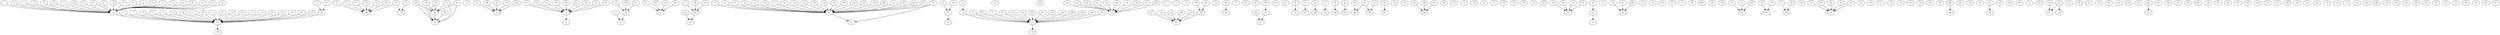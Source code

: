 digraph G {

    graph [fontsize=10 fontname="Verdana"];
    node [fontsize=10 fontname="Verdana"];
1;
2;
3;
4;
5;
6;
7;
8;
9;
10;
11;
12;
13;
14;
15;
16;
17;
18;
19;
20;
21;
22;
23;
24;
25;
26;
27;
28;
29;
30;
31;
32;
33;
34;
35;
36;
37;
38;
39;
40;
41;
42;
43;
44;
45;
46;
47;
48;
49;
50;
51;
52;
53;
54;
55;
56;
57;
58;
59;
60;
61;
62;
63;
64;
65;
66;
67;
68;
69;
70;
71;
72;
73;
74;
75;
76;
77;
78;
79;
80;
81;
82;
83;
84;
85;
86;
87;
88;
89;
90;
91;
92;
93;
94;
95;
96;
97;
98;
99;
100;
101;
102;
103;
104;
105;
106;
107;
108;
109;
110;
111;
112;
113;
114;
115;
116;
117;
118;
119;
120;
121;
122;
123;
124;
125;
126;
127;
128;
129;
130;
131;
132;
133;
134;
135;
136;
137;
138;
139;
140;
141;
142;
143;
144;
145;
146;
147;
148;
149;
150;
151;
152;
153;
154;
155;
156;
157;
158;
159;
160;
161;
162;
163;
164;
165;
166;
167;
168;
169;
170;
171;
172;
173;
174;
175;
176;
177;
178;
179;
180;
181;
182;
183;
184;
185;
186;
187;
188;
189;
190;
191;
192;
193;
194;
195;
196;
197;
198;
199;
200;
201;
202;
203;
204;
205;
206;
207;
208;
209;
210;
211;
212;
213;
214;
215;
216;
217;
218;
219;
220;
221;
222;
223;
224;
225;
226;
227;
228;
229;
230;
231;
232;
233;
234;
235;
236;
237;
238;
239;
240;
241;
242;
243;
244;
245;
246;
247;
248;
249;
250;
251;
252;
253;
254;
255;
256;
257;
258;
259;
260;
261;
262;
263;
264;
265;
266;
267;
268;
269;
270;
271;
272;
273;
274;
275;
276;
277;
278;
279;
280;
281;
282;
283;
284;
285;
286;
287;
288;
289;
290;
291;
292;
293;
294;
295;
296;
297;
298;
299;
300;
301;
302;
303;
304;
305;
306;
307;
308;
309;
310;
311;
312;
313;
314;
315;
316;
317;
318;
319;
320;
321;
322;
323;
324;
325;
326;
327;
328;
329;
330;
331;
1 -> 125;
2 -> 125;
3 -> 272;
4 -> 125;
5 -> 125;
6 -> 125;
7 -> 272;
8 -> 272;
9 -> 272;
10 -> 125;
11 -> 125;
12 -> 272;
13 -> 125;
14 -> 125;
15 -> 272;
16 -> 272;
17 -> 272;
18 -> 125;
19 -> 125;
20 -> 272;
21 -> 272;
22 -> 272;
23 -> 125;
24 -> 125;
25 -> 125;
26 -> 125;
27 -> 272;
28 -> 125;
29 -> 272;
30 -> 272;
31 -> 125;
32 -> 45;
33 -> 272;
34 -> 272;
35 -> 272;
36 -> 272;
37 -> 125;
38 -> 125;
39 -> 272;
40 -> 272;
41 -> 125;
42 -> 125;
43 -> 45;
44 -> 125;
45 -> 272;
46 -> 125;
47 -> 109;
48 -> 205;
48 -> 236;
51 -> 83;
52 -> 121;
54 -> 292;
55 -> 317;
56 -> 207;
57 -> 52;
58 -> 122;
60 -> 56;
61 -> 55;
62 -> 227;
63 -> 55;
64 -> 55;
65 -> 51;
67 -> 227;
68 -> 55;
69 -> 55;
72 -> 227;
74 -> 121;
75 -> 54;
77 -> 281;
80 -> 55;
81 -> 109;
86 -> 53;
87 -> 227;
91 -> 55;
92 -> 55;
93 -> 79;
94 -> 177;
95 -> 201;
96 -> 208;
97 -> 219;
98 -> 245;
99 -> 247;
100 -> 283;
101 -> 285;
102 -> 315;
104 -> 55;
105 -> 51;
107 -> 288;
110 -> 55;
110 -> 317;
111 -> 109;
113 -> 205;
113 -> 236;
122 -> 227;
125 -> 272;
126 -> 211;
127 -> 253;
128 -> 70;
129 -> 55;
130 -> 281;
132 -> 143;
134 -> 281;
135 -> 211;
136 -> 51;
138 -> 55;
144 -> 109;
146 -> 205;
146 -> 236;
150 -> 156;
151 -> 307;
152 -> 309;
154 -> 158;
155 -> 88;
157 -> 205;
157 -> 236;
159 -> 158;
160 -> 227;
162 -> 70;
163 -> 55;
164 -> 70;
165 -> 307;
166 -> 309;
167 -> 109;
168 -> 236;
169 -> 56;
173 -> 50;
181 -> 211;
182 -> 143;
183 -> 227;
186 -> 281;
187 -> 55;
188 -> 55;
189 -> 127;
190 -> 51;
191 -> 156;
192 -> 158;
193 -> 211;
197 -> 109;
197 -> 198;
200 -> 109;
203 -> 180;
204 -> 196;
205 -> 236;
206 -> 55;
213 -> 198;
214 -> 215;
214 -> 217;
216 -> 215;
224 -> 227;
225 -> 51;
226 -> 70;
227 -> 133;
229 -> 227;
232 -> 320;
233 -> 321;
234 -> 54;
235 -> 53;
240 -> 288;
241 -> 227;
254 -> 53;
256 -> 52;
257 -> 292;
260 -> 70;
261 -> 51;
264 -> 156;
265 -> 70;
266 -> 143;
267 -> 205;
267 -> 236;
268 -> 313;
269 -> 55;
271 -> 52;
272 -> 194;
273 -> 54;
275 -> 158;
276 -> 70;
279 -> 55;
280 -> 227;
284 -> 227;
287 -> 283;
287 -> 285;
289 -> 50;
290 -> 55;
291 -> 55;
293 -> 53;
295 -> 288;
296 -> 51;
297 -> 158;
298 -> 55;
299 -> 70;
301 -> 281;
302 -> 55;
306 -> 227;
308 -> 227;
311 -> 70;
313 -> 281;
316 -> 227;
319 -> 55;
321 -> 88;
322 -> 51;
323 -> 51;
324 -> 70;
325 -> 313;
326 -> 50;
327 -> 50;
329 -> 50;
}
